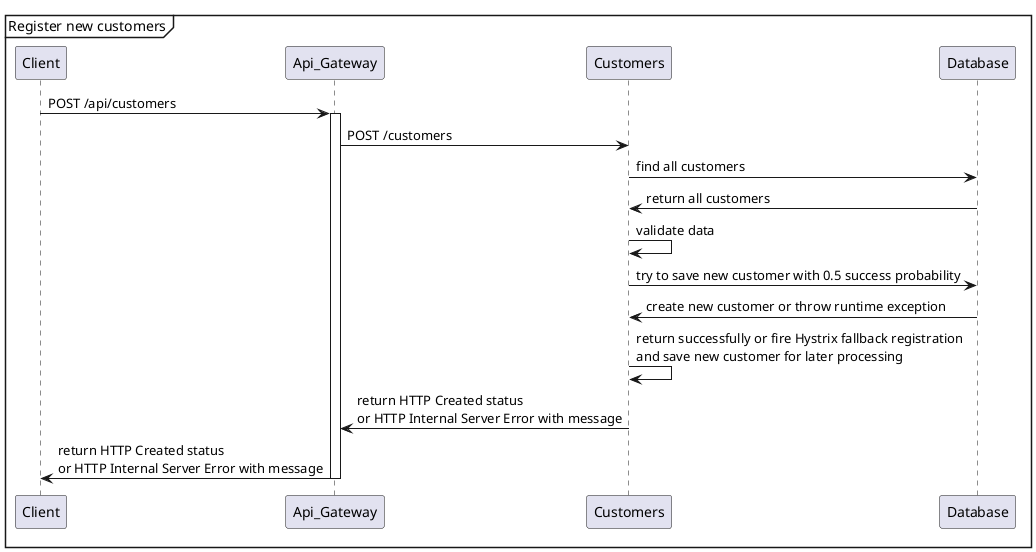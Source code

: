 @startuml
mainframe Register new customers
Client -> Api_Gateway: POST /api/customers
activate Api_Gateway
Api_Gateway -> Customers: POST /customers
Customers -> Database: find all customers
Customers <- Database: return all customers
Customers -> Customers: validate data
Customers -> Database: try to save new customer with 0.5 success probability
Customers <- Database: create new customer or throw runtime exception
Customers -> Customers: return successfully or fire Hystrix fallback registration \nand save new customer for later processing
Api_Gateway <- Customers: return HTTP Created status \nor HTTP Internal Server Error with message
Client <- Api_Gateway: return HTTP Created status \nor HTTP Internal Server Error with message
deactivate Api_Gateway
@enduml